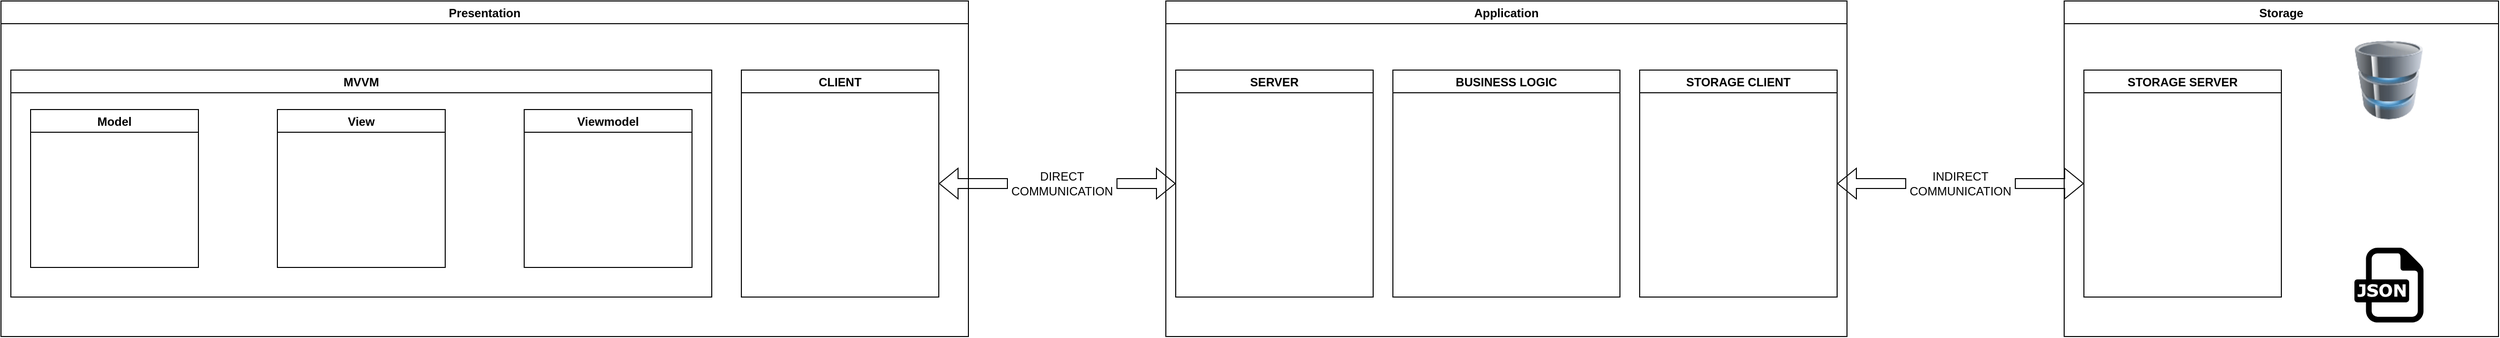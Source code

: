 <mxfile version="20.3.0" type="device"><diagram id="C5RBs43oDa-KdzZeNtuy" name="Page-1"><mxGraphModel dx="4143" dy="786" grid="1" gridSize="10" guides="1" tooltips="1" connect="1" arrows="1" fold="1" page="1" pageScale="1" pageWidth="827" pageHeight="1169" math="0" shadow="0"><root><mxCell id="WIyWlLk6GJQsqaUBKTNV-0"/><mxCell id="WIyWlLk6GJQsqaUBKTNV-1" parent="WIyWlLk6GJQsqaUBKTNV-0"/><mxCell id="QIiLX15jrKmmSp2enl5k-1" value="Presentation" style="swimlane;" vertex="1" parent="WIyWlLk6GJQsqaUBKTNV-1"><mxGeometry x="-2030" y="160" width="980" height="340" as="geometry"/></mxCell><mxCell id="QIiLX15jrKmmSp2enl5k-4" value="MVVM" style="swimlane;" vertex="1" parent="QIiLX15jrKmmSp2enl5k-1"><mxGeometry x="10" y="70" width="710" height="230" as="geometry"/></mxCell><mxCell id="QIiLX15jrKmmSp2enl5k-6" value="Model" style="swimlane;" vertex="1" parent="QIiLX15jrKmmSp2enl5k-4"><mxGeometry x="20" y="40" width="170" height="160" as="geometry"/></mxCell><mxCell id="QIiLX15jrKmmSp2enl5k-8" value="View" style="swimlane;" vertex="1" parent="QIiLX15jrKmmSp2enl5k-4"><mxGeometry x="270" y="40" width="170" height="160" as="geometry"/></mxCell><mxCell id="QIiLX15jrKmmSp2enl5k-9" value="Viewmodel" style="swimlane;" vertex="1" parent="QIiLX15jrKmmSp2enl5k-4"><mxGeometry x="520" y="40" width="170" height="160" as="geometry"/></mxCell><mxCell id="QIiLX15jrKmmSp2enl5k-10" value="CLIENT" style="swimlane;" vertex="1" parent="QIiLX15jrKmmSp2enl5k-1"><mxGeometry x="750" y="70" width="200" height="230" as="geometry"/></mxCell><mxCell id="QIiLX15jrKmmSp2enl5k-2" value="Application" style="swimlane;" vertex="1" parent="WIyWlLk6GJQsqaUBKTNV-1"><mxGeometry x="-850" y="160" width="690" height="340" as="geometry"/></mxCell><mxCell id="QIiLX15jrKmmSp2enl5k-12" value="SERVER" style="swimlane;" vertex="1" parent="QIiLX15jrKmmSp2enl5k-2"><mxGeometry x="10" y="70" width="200" height="230" as="geometry"/></mxCell><mxCell id="QIiLX15jrKmmSp2enl5k-13" value="BUSINESS LOGIC" style="swimlane;" vertex="1" parent="QIiLX15jrKmmSp2enl5k-2"><mxGeometry x="230" y="70" width="230" height="230" as="geometry"/></mxCell><mxCell id="QIiLX15jrKmmSp2enl5k-14" value="STORAGE CLIENT" style="swimlane;" vertex="1" parent="QIiLX15jrKmmSp2enl5k-2"><mxGeometry x="480" y="70" width="200" height="230" as="geometry"/></mxCell><mxCell id="QIiLX15jrKmmSp2enl5k-3" value="Storage" style="swimlane;" vertex="1" parent="WIyWlLk6GJQsqaUBKTNV-1"><mxGeometry x="60" y="160" width="440" height="340" as="geometry"/></mxCell><mxCell id="QIiLX15jrKmmSp2enl5k-15" value="STORAGE SERVER" style="swimlane;" vertex="1" parent="QIiLX15jrKmmSp2enl5k-3"><mxGeometry x="20" y="70" width="200" height="230" as="geometry"/></mxCell><mxCell id="QIiLX15jrKmmSp2enl5k-20" value="" style="image;html=1;image=img/lib/clip_art/computers/Database_128x128.png" vertex="1" parent="QIiLX15jrKmmSp2enl5k-3"><mxGeometry x="289" y="40" width="80" height="80" as="geometry"/></mxCell><mxCell id="QIiLX15jrKmmSp2enl5k-21" value="" style="shape=image;html=1;verticalAlign=top;verticalLabelPosition=bottom;labelBackgroundColor=#ffffff;imageAspect=0;aspect=fixed;image=https://cdn1.iconfinder.com/data/icons/bootstrap-vol-3/16/filetype-xml-128.png" vertex="1" parent="QIiLX15jrKmmSp2enl5k-3"><mxGeometry x="280" y="136" width="98" height="98" as="geometry"/></mxCell><mxCell id="QIiLX15jrKmmSp2enl5k-22" value="" style="dashed=0;outlineConnect=0;html=1;align=center;labelPosition=center;verticalLabelPosition=bottom;verticalAlign=top;shape=mxgraph.weblogos.json" vertex="1" parent="QIiLX15jrKmmSp2enl5k-3"><mxGeometry x="294" y="250" width="70" height="75.8" as="geometry"/></mxCell><mxCell id="QIiLX15jrKmmSp2enl5k-23" value="" style="shape=flexArrow;endArrow=classic;startArrow=none;html=1;rounded=0;exitX=1;exitY=0.5;exitDx=0;exitDy=0;entryX=0;entryY=0.5;entryDx=0;entryDy=0;" edge="1" parent="WIyWlLk6GJQsqaUBKTNV-1" source="QIiLX15jrKmmSp2enl5k-25" target="QIiLX15jrKmmSp2enl5k-12"><mxGeometry width="100" height="100" relative="1" as="geometry"><mxPoint x="-860" y="530" as="sourcePoint"/><mxPoint x="-760" y="430" as="targetPoint"/></mxGeometry></mxCell><mxCell id="QIiLX15jrKmmSp2enl5k-24" value="" style="shape=flexArrow;endArrow=classic;startArrow=none;html=1;rounded=0;entryX=0;entryY=0.5;entryDx=0;entryDy=0;exitX=1;exitY=0.5;exitDx=0;exitDy=0;" edge="1" parent="WIyWlLk6GJQsqaUBKTNV-1" source="QIiLX15jrKmmSp2enl5k-28" target="QIiLX15jrKmmSp2enl5k-15"><mxGeometry width="100" height="100" relative="1" as="geometry"><mxPoint x="-240" y="360" as="sourcePoint"/><mxPoint x="-140" y="300" as="targetPoint"/></mxGeometry></mxCell><mxCell id="QIiLX15jrKmmSp2enl5k-25" value="DIRECT COMMUNICATION" style="text;html=1;strokeColor=none;fillColor=none;align=center;verticalAlign=middle;whiteSpace=wrap;rounded=0;" vertex="1" parent="WIyWlLk6GJQsqaUBKTNV-1"><mxGeometry x="-1010" y="330" width="110" height="30" as="geometry"/></mxCell><mxCell id="QIiLX15jrKmmSp2enl5k-27" value="" style="shape=flexArrow;endArrow=none;startArrow=classic;html=1;rounded=0;exitX=1;exitY=0.5;exitDx=0;exitDy=0;entryX=0;entryY=0.5;entryDx=0;entryDy=0;" edge="1" parent="WIyWlLk6GJQsqaUBKTNV-1" source="QIiLX15jrKmmSp2enl5k-10" target="QIiLX15jrKmmSp2enl5k-25"><mxGeometry width="100" height="100" relative="1" as="geometry"><mxPoint x="-1000" y="345" as="sourcePoint"/><mxPoint x="-910" y="345" as="targetPoint"/></mxGeometry></mxCell><mxCell id="QIiLX15jrKmmSp2enl5k-28" value="INDIRECT COMMUNICATION" style="text;html=1;strokeColor=none;fillColor=none;align=center;verticalAlign=middle;whiteSpace=wrap;rounded=0;" vertex="1" parent="WIyWlLk6GJQsqaUBKTNV-1"><mxGeometry x="-100" y="330" width="110" height="30" as="geometry"/></mxCell><mxCell id="QIiLX15jrKmmSp2enl5k-29" value="" style="shape=flexArrow;endArrow=none;startArrow=classic;html=1;rounded=0;entryX=0;entryY=0.5;entryDx=0;entryDy=0;exitX=1;exitY=0.5;exitDx=0;exitDy=0;" edge="1" parent="WIyWlLk6GJQsqaUBKTNV-1" source="QIiLX15jrKmmSp2enl5k-14" target="QIiLX15jrKmmSp2enl5k-28"><mxGeometry width="100" height="100" relative="1" as="geometry"><mxPoint x="-170" y="345" as="sourcePoint"/><mxPoint x="130" y="345" as="targetPoint"/></mxGeometry></mxCell></root></mxGraphModel></diagram></mxfile>